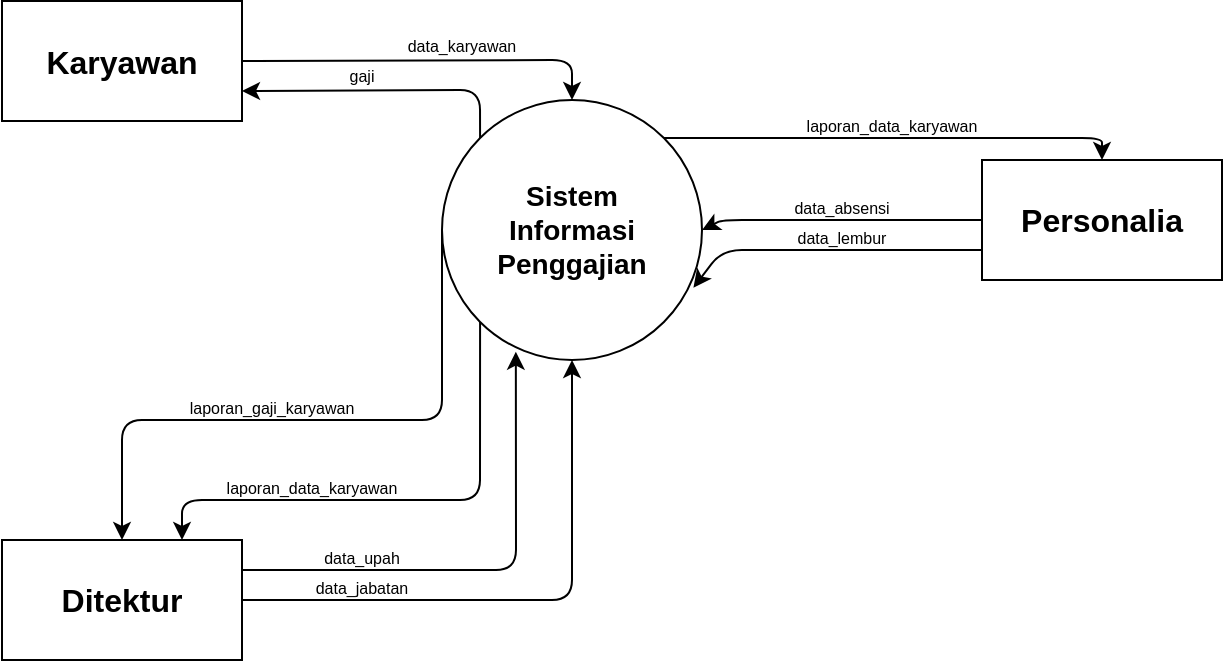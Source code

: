 <mxfile version="13.7.2" type="device"><diagram id="iF4WYwZ5ts59sjwfHz8J" name="Page-1"><mxGraphModel dx="1386" dy="786" grid="1" gridSize="10" guides="1" tooltips="1" connect="1" arrows="1" fold="1" page="1" pageScale="1" pageWidth="850" pageHeight="1100" math="0" shadow="0"><root><mxCell id="0"/><mxCell id="1" parent="0"/><mxCell id="8ulgn5OOC_9d4udBWxLU-1" value="&lt;b&gt;&lt;font style=&quot;font-size: 16px&quot;&gt;Karyawan&lt;/font&gt;&lt;/b&gt;" style="rounded=0;whiteSpace=wrap;html=1;" vertex="1" parent="1"><mxGeometry x="130" y="40.5" width="120" height="60" as="geometry"/></mxCell><mxCell id="8ulgn5OOC_9d4udBWxLU-2" value="&lt;b&gt;&lt;font style=&quot;font-size: 16px&quot;&gt;Ditektur&lt;br&gt;&lt;/font&gt;&lt;/b&gt;" style="rounded=0;whiteSpace=wrap;html=1;" vertex="1" parent="1"><mxGeometry x="130" y="310" width="120" height="60" as="geometry"/></mxCell><mxCell id="8ulgn5OOC_9d4udBWxLU-3" value="&lt;b&gt;&lt;font style=&quot;font-size: 16px&quot;&gt;Personalia&lt;br&gt;&lt;/font&gt;&lt;/b&gt;" style="rounded=0;whiteSpace=wrap;html=1;" vertex="1" parent="1"><mxGeometry x="620" y="120" width="120" height="60" as="geometry"/></mxCell><mxCell id="8ulgn5OOC_9d4udBWxLU-4" value="&lt;b style=&quot;font-size: 14px&quot;&gt;Sistem&lt;br&gt;Informasi&lt;br&gt;Penggajian&lt;/b&gt;" style="ellipse;whiteSpace=wrap;html=1;aspect=fixed;" vertex="1" parent="1"><mxGeometry x="350" y="90" width="130" height="130" as="geometry"/></mxCell><mxCell id="8ulgn5OOC_9d4udBWxLU-5" value="" style="endArrow=classic;html=1;exitX=1;exitY=0.5;exitDx=0;exitDy=0;entryX=0.5;entryY=0;entryDx=0;entryDy=0;" edge="1" parent="1" source="8ulgn5OOC_9d4udBWxLU-1" target="8ulgn5OOC_9d4udBWxLU-4"><mxGeometry width="50" height="50" relative="1" as="geometry"><mxPoint x="400" y="350" as="sourcePoint"/><mxPoint x="450" y="300" as="targetPoint"/><Array as="points"><mxPoint x="415" y="70"/></Array></mxGeometry></mxCell><mxCell id="8ulgn5OOC_9d4udBWxLU-6" value="&lt;font style=&quot;font-size: 8px&quot;&gt;data_karyawan&lt;/font&gt;" style="text;html=1;strokeColor=none;fillColor=none;align=center;verticalAlign=middle;whiteSpace=wrap;rounded=0;" vertex="1" parent="1"><mxGeometry x="330" y="57" width="60" height="10" as="geometry"/></mxCell><mxCell id="8ulgn5OOC_9d4udBWxLU-7" value="" style="endArrow=classic;html=1;exitX=1;exitY=0.5;exitDx=0;exitDy=0;entryX=0.5;entryY=1;entryDx=0;entryDy=0;" edge="1" parent="1" source="8ulgn5OOC_9d4udBWxLU-2" target="8ulgn5OOC_9d4udBWxLU-4"><mxGeometry width="50" height="50" relative="1" as="geometry"><mxPoint x="240" y="160" as="sourcePoint"/><mxPoint x="290" y="110" as="targetPoint"/><Array as="points"><mxPoint x="415" y="340"/></Array></mxGeometry></mxCell><mxCell id="8ulgn5OOC_9d4udBWxLU-8" value="&lt;font style=&quot;font-size: 8px&quot;&gt;data_jabatan&lt;/font&gt;" style="text;html=1;strokeColor=none;fillColor=none;align=center;verticalAlign=middle;whiteSpace=wrap;rounded=0;" vertex="1" parent="1"><mxGeometry x="280" y="323" width="60" height="20" as="geometry"/></mxCell><mxCell id="8ulgn5OOC_9d4udBWxLU-9" value="" style="endArrow=classic;html=1;entryX=0.284;entryY=0.968;entryDx=0;entryDy=0;entryPerimeter=0;exitX=1;exitY=0.25;exitDx=0;exitDy=0;" edge="1" parent="1" source="8ulgn5OOC_9d4udBWxLU-2" target="8ulgn5OOC_9d4udBWxLU-4"><mxGeometry width="50" height="50" relative="1" as="geometry"><mxPoint x="240" y="160" as="sourcePoint"/><mxPoint x="290" y="110" as="targetPoint"/><Array as="points"><mxPoint x="387" y="325"/></Array></mxGeometry></mxCell><mxCell id="8ulgn5OOC_9d4udBWxLU-10" value="&lt;font style=&quot;font-size: 8px&quot;&gt;data_upah&lt;/font&gt;" style="text;html=1;strokeColor=none;fillColor=none;align=center;verticalAlign=middle;whiteSpace=wrap;rounded=0;" vertex="1" parent="1"><mxGeometry x="280" y="308" width="60" height="20" as="geometry"/></mxCell><mxCell id="8ulgn5OOC_9d4udBWxLU-11" value="" style="endArrow=classic;html=1;exitX=0;exitY=0.5;exitDx=0;exitDy=0;entryX=1;entryY=0.5;entryDx=0;entryDy=0;" edge="1" parent="1" source="8ulgn5OOC_9d4udBWxLU-3" target="8ulgn5OOC_9d4udBWxLU-4"><mxGeometry width="50" height="50" relative="1" as="geometry"><mxPoint x="580" y="200" as="sourcePoint"/><mxPoint x="470" y="210" as="targetPoint"/><Array as="points"><mxPoint x="490" y="150"/></Array></mxGeometry></mxCell><mxCell id="8ulgn5OOC_9d4udBWxLU-14" value="&lt;font style=&quot;font-size: 8px&quot;&gt;data_absensi&lt;/font&gt;" style="text;html=1;strokeColor=none;fillColor=none;align=center;verticalAlign=middle;whiteSpace=wrap;rounded=0;" vertex="1" parent="1"><mxGeometry x="520" y="133" width="60" height="20" as="geometry"/></mxCell><mxCell id="8ulgn5OOC_9d4udBWxLU-15" value="" style="endArrow=classic;html=1;exitX=0;exitY=0.75;exitDx=0;exitDy=0;entryX=0.967;entryY=0.722;entryDx=0;entryDy=0;entryPerimeter=0;" edge="1" parent="1" source="8ulgn5OOC_9d4udBWxLU-3" target="8ulgn5OOC_9d4udBWxLU-4"><mxGeometry width="50" height="50" relative="1" as="geometry"><mxPoint x="530" y="160" as="sourcePoint"/><mxPoint x="580" y="110" as="targetPoint"/><Array as="points"><mxPoint x="490" y="165"/></Array></mxGeometry></mxCell><mxCell id="8ulgn5OOC_9d4udBWxLU-16" value="&lt;font style=&quot;font-size: 8px&quot;&gt;data_lembur&lt;/font&gt;" style="text;html=1;strokeColor=none;fillColor=none;align=center;verticalAlign=middle;whiteSpace=wrap;rounded=0;" vertex="1" parent="1"><mxGeometry x="520" y="150.5" width="60" height="15" as="geometry"/></mxCell><mxCell id="8ulgn5OOC_9d4udBWxLU-17" value="" style="endArrow=classic;html=1;entryX=0.5;entryY=0;entryDx=0;entryDy=0;exitX=1;exitY=0;exitDx=0;exitDy=0;" edge="1" parent="1" source="8ulgn5OOC_9d4udBWxLU-4" target="8ulgn5OOC_9d4udBWxLU-3"><mxGeometry width="50" height="50" relative="1" as="geometry"><mxPoint x="370" y="120" as="sourcePoint"/><mxPoint x="420" y="70" as="targetPoint"/><Array as="points"><mxPoint x="680" y="109"/></Array></mxGeometry></mxCell><mxCell id="8ulgn5OOC_9d4udBWxLU-18" value="&lt;font style=&quot;font-size: 8px&quot;&gt;laporan_data_karyawan&lt;/font&gt;" style="text;html=1;strokeColor=none;fillColor=none;align=center;verticalAlign=middle;whiteSpace=wrap;rounded=0;" vertex="1" parent="1"><mxGeometry x="530" y="96.5" width="90" height="10" as="geometry"/></mxCell><mxCell id="8ulgn5OOC_9d4udBWxLU-19" value="" style="endArrow=classic;html=1;entryX=0.75;entryY=0;entryDx=0;entryDy=0;exitX=0;exitY=1;exitDx=0;exitDy=0;" edge="1" parent="1" source="8ulgn5OOC_9d4udBWxLU-4" target="8ulgn5OOC_9d4udBWxLU-2"><mxGeometry width="50" height="50" relative="1" as="geometry"><mxPoint x="350" y="220" as="sourcePoint"/><mxPoint x="400" y="170" as="targetPoint"/><Array as="points"><mxPoint x="369" y="290"/><mxPoint x="220" y="290"/></Array></mxGeometry></mxCell><mxCell id="8ulgn5OOC_9d4udBWxLU-20" value="&lt;font style=&quot;font-size: 8px&quot;&gt;laporan_data_karyawan&lt;/font&gt;" style="text;html=1;strokeColor=none;fillColor=none;align=center;verticalAlign=middle;whiteSpace=wrap;rounded=0;" vertex="1" parent="1"><mxGeometry x="240" y="278" width="90" height="10" as="geometry"/></mxCell><mxCell id="8ulgn5OOC_9d4udBWxLU-21" value="" style="endArrow=classic;html=1;exitX=0;exitY=0;exitDx=0;exitDy=0;entryX=1;entryY=0.75;entryDx=0;entryDy=0;" edge="1" parent="1" source="8ulgn5OOC_9d4udBWxLU-4" target="8ulgn5OOC_9d4udBWxLU-1"><mxGeometry width="50" height="50" relative="1" as="geometry"><mxPoint x="260" y="240" as="sourcePoint"/><mxPoint x="310" y="190" as="targetPoint"/><Array as="points"><mxPoint x="369" y="85"/></Array></mxGeometry></mxCell><mxCell id="8ulgn5OOC_9d4udBWxLU-22" value="&lt;font style=&quot;font-size: 8px&quot;&gt;gaji&lt;br&gt;&lt;/font&gt;" style="text;html=1;strokeColor=none;fillColor=none;align=center;verticalAlign=middle;whiteSpace=wrap;rounded=0;" vertex="1" parent="1"><mxGeometry x="300" y="68" width="20" height="17" as="geometry"/></mxCell><mxCell id="8ulgn5OOC_9d4udBWxLU-23" value="" style="endArrow=classic;html=1;exitX=0;exitY=0.5;exitDx=0;exitDy=0;entryX=0.5;entryY=0;entryDx=0;entryDy=0;" edge="1" parent="1" source="8ulgn5OOC_9d4udBWxLU-4" target="8ulgn5OOC_9d4udBWxLU-2"><mxGeometry width="50" height="50" relative="1" as="geometry"><mxPoint x="330" y="240" as="sourcePoint"/><mxPoint x="380" y="190" as="targetPoint"/><Array as="points"><mxPoint x="350" y="250"/><mxPoint x="190" y="250"/></Array></mxGeometry></mxCell><mxCell id="8ulgn5OOC_9d4udBWxLU-25" value="&lt;font style=&quot;font-size: 8px&quot;&gt;laporan_gaji_karyawan&lt;/font&gt;" style="text;html=1;strokeColor=none;fillColor=none;align=center;verticalAlign=middle;whiteSpace=wrap;rounded=0;" vertex="1" parent="1"><mxGeometry x="220" y="238" width="90" height="10" as="geometry"/></mxCell></root></mxGraphModel></diagram></mxfile>